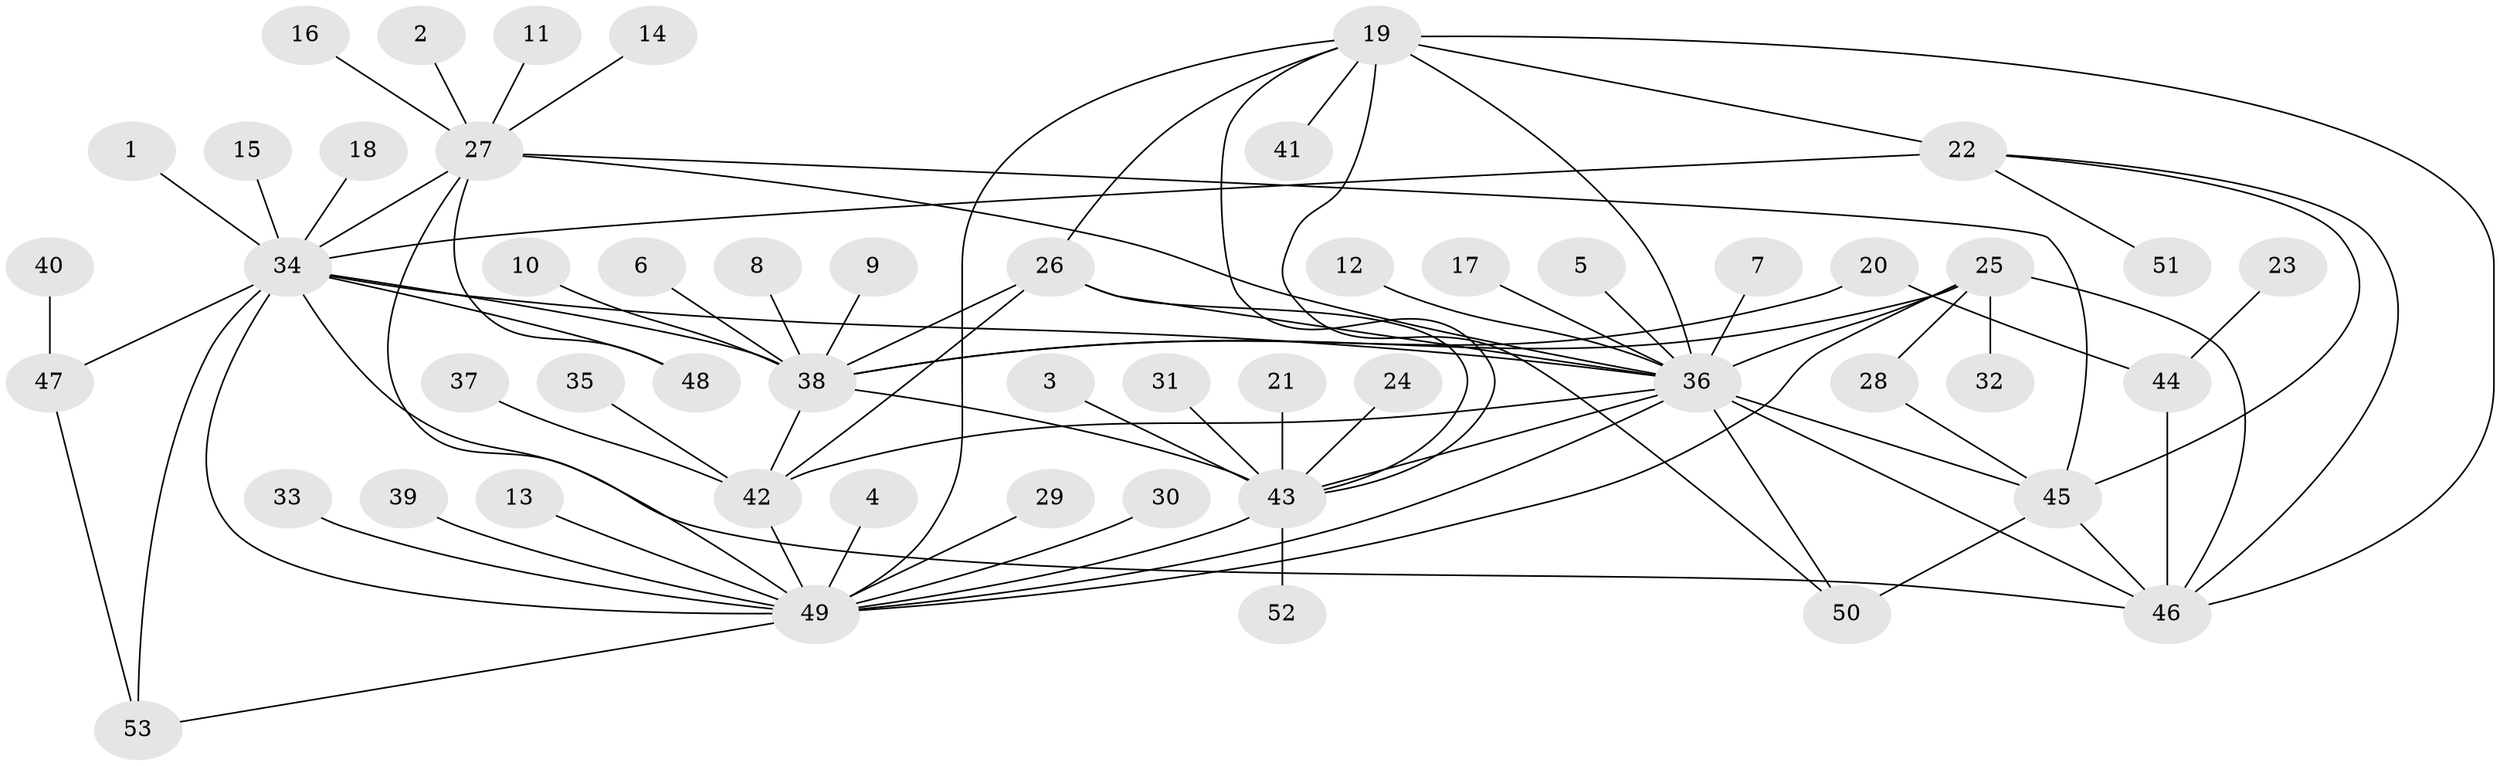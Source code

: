 // original degree distribution, {15: 0.01904761904761905, 20: 0.009523809523809525, 10: 0.009523809523809525, 7: 0.009523809523809525, 1: 0.5142857142857142, 14: 0.009523809523809525, 8: 0.009523809523809525, 5: 0.05714285714285714, 3: 0.10476190476190476, 4: 0.0761904761904762, 2: 0.1619047619047619, 6: 0.01904761904761905}
// Generated by graph-tools (version 1.1) at 2025/49/03/09/25 03:49:53]
// undirected, 53 vertices, 82 edges
graph export_dot {
graph [start="1"]
  node [color=gray90,style=filled];
  1;
  2;
  3;
  4;
  5;
  6;
  7;
  8;
  9;
  10;
  11;
  12;
  13;
  14;
  15;
  16;
  17;
  18;
  19;
  20;
  21;
  22;
  23;
  24;
  25;
  26;
  27;
  28;
  29;
  30;
  31;
  32;
  33;
  34;
  35;
  36;
  37;
  38;
  39;
  40;
  41;
  42;
  43;
  44;
  45;
  46;
  47;
  48;
  49;
  50;
  51;
  52;
  53;
  1 -- 34 [weight=1.0];
  2 -- 27 [weight=1.0];
  3 -- 43 [weight=1.0];
  4 -- 49 [weight=1.0];
  5 -- 36 [weight=1.0];
  6 -- 38 [weight=1.0];
  7 -- 36 [weight=1.0];
  8 -- 38 [weight=1.0];
  9 -- 38 [weight=1.0];
  10 -- 38 [weight=1.0];
  11 -- 27 [weight=1.0];
  12 -- 36 [weight=1.0];
  13 -- 49 [weight=1.0];
  14 -- 27 [weight=1.0];
  15 -- 34 [weight=1.0];
  16 -- 27 [weight=1.0];
  17 -- 36 [weight=1.0];
  18 -- 34 [weight=1.0];
  19 -- 22 [weight=1.0];
  19 -- 26 [weight=1.0];
  19 -- 36 [weight=1.0];
  19 -- 41 [weight=1.0];
  19 -- 43 [weight=1.0];
  19 -- 46 [weight=2.0];
  19 -- 49 [weight=1.0];
  19 -- 50 [weight=1.0];
  20 -- 38 [weight=1.0];
  20 -- 44 [weight=1.0];
  21 -- 43 [weight=1.0];
  22 -- 34 [weight=2.0];
  22 -- 45 [weight=1.0];
  22 -- 46 [weight=1.0];
  22 -- 51 [weight=1.0];
  23 -- 44 [weight=1.0];
  24 -- 43 [weight=1.0];
  25 -- 28 [weight=1.0];
  25 -- 32 [weight=1.0];
  25 -- 36 [weight=1.0];
  25 -- 38 [weight=1.0];
  25 -- 46 [weight=1.0];
  25 -- 49 [weight=1.0];
  26 -- 36 [weight=1.0];
  26 -- 38 [weight=1.0];
  26 -- 42 [weight=1.0];
  26 -- 43 [weight=1.0];
  27 -- 34 [weight=1.0];
  27 -- 36 [weight=1.0];
  27 -- 45 [weight=1.0];
  27 -- 48 [weight=1.0];
  27 -- 49 [weight=1.0];
  28 -- 45 [weight=1.0];
  29 -- 49 [weight=1.0];
  30 -- 49 [weight=1.0];
  31 -- 43 [weight=1.0];
  33 -- 49 [weight=1.0];
  34 -- 36 [weight=1.0];
  34 -- 38 [weight=1.0];
  34 -- 46 [weight=1.0];
  34 -- 47 [weight=1.0];
  34 -- 48 [weight=1.0];
  34 -- 49 [weight=1.0];
  34 -- 53 [weight=1.0];
  35 -- 42 [weight=1.0];
  36 -- 42 [weight=1.0];
  36 -- 43 [weight=1.0];
  36 -- 45 [weight=1.0];
  36 -- 46 [weight=2.0];
  36 -- 49 [weight=1.0];
  36 -- 50 [weight=1.0];
  37 -- 42 [weight=1.0];
  38 -- 42 [weight=1.0];
  38 -- 43 [weight=1.0];
  39 -- 49 [weight=1.0];
  40 -- 47 [weight=1.0];
  42 -- 49 [weight=1.0];
  43 -- 49 [weight=1.0];
  43 -- 52 [weight=1.0];
  44 -- 46 [weight=1.0];
  45 -- 46 [weight=1.0];
  45 -- 50 [weight=1.0];
  47 -- 53 [weight=1.0];
  49 -- 53 [weight=1.0];
}
